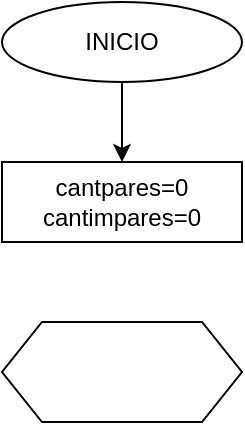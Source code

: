 <mxfile>
    <diagram id="XDoLubb05Z1N-DKN4vvz" name="Página-1">
        <mxGraphModel dx="542" dy="398" grid="1" gridSize="10" guides="1" tooltips="1" connect="1" arrows="1" fold="1" page="1" pageScale="1" pageWidth="827" pageHeight="1169" math="0" shadow="0">
            <root>
                <mxCell id="0"/>
                <mxCell id="1" parent="0"/>
                <mxCell id="4" value="" style="edgeStyle=none;html=1;" edge="1" parent="1" source="2" target="3">
                    <mxGeometry relative="1" as="geometry"/>
                </mxCell>
                <mxCell id="2" value="INICIO" style="ellipse;whiteSpace=wrap;html=1;" vertex="1" parent="1">
                    <mxGeometry x="400" y="40" width="120" height="40" as="geometry"/>
                </mxCell>
                <mxCell id="3" value="cantpares=0&lt;br&gt;cantimpares=0" style="whiteSpace=wrap;html=1;" vertex="1" parent="1">
                    <mxGeometry x="400" y="120" width="120" height="40" as="geometry"/>
                </mxCell>
                <mxCell id="5" value="" style="shape=hexagon;perimeter=hexagonPerimeter2;whiteSpace=wrap;html=1;fixedSize=1;" vertex="1" parent="1">
                    <mxGeometry x="400" y="200" width="120" height="50" as="geometry"/>
                </mxCell>
            </root>
        </mxGraphModel>
    </diagram>
</mxfile>
